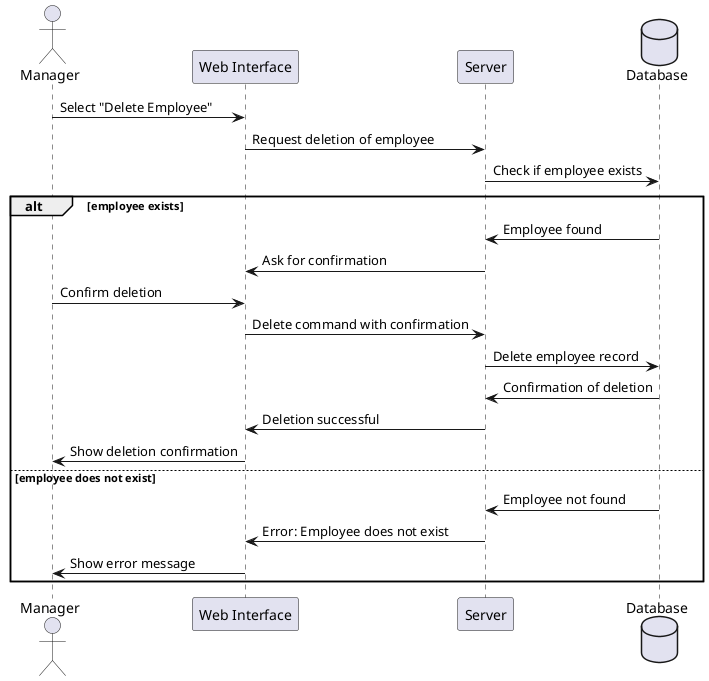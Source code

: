 @startuml
actor Manager
participant "Web Interface" as WebUI
participant "Server" as Server
database "Database" as DB

Manager -> WebUI: Select "Delete Employee"
WebUI -> Server: Request deletion of employee
Server -> DB: Check if employee exists

alt employee exists
    DB -> Server: Employee found
    Server -> WebUI: Ask for confirmation
    Manager -> WebUI: Confirm deletion
    WebUI -> Server: Delete command with confirmation
    Server -> DB: Delete employee record
    DB -> Server: Confirmation of deletion
    Server -> WebUI: Deletion successful
    WebUI -> Manager: Show deletion confirmation
else employee does not exist
    DB -> Server: Employee not found
    Server -> WebUI: Error: Employee does not exist
    WebUI -> Manager: Show error message
end

@enduml